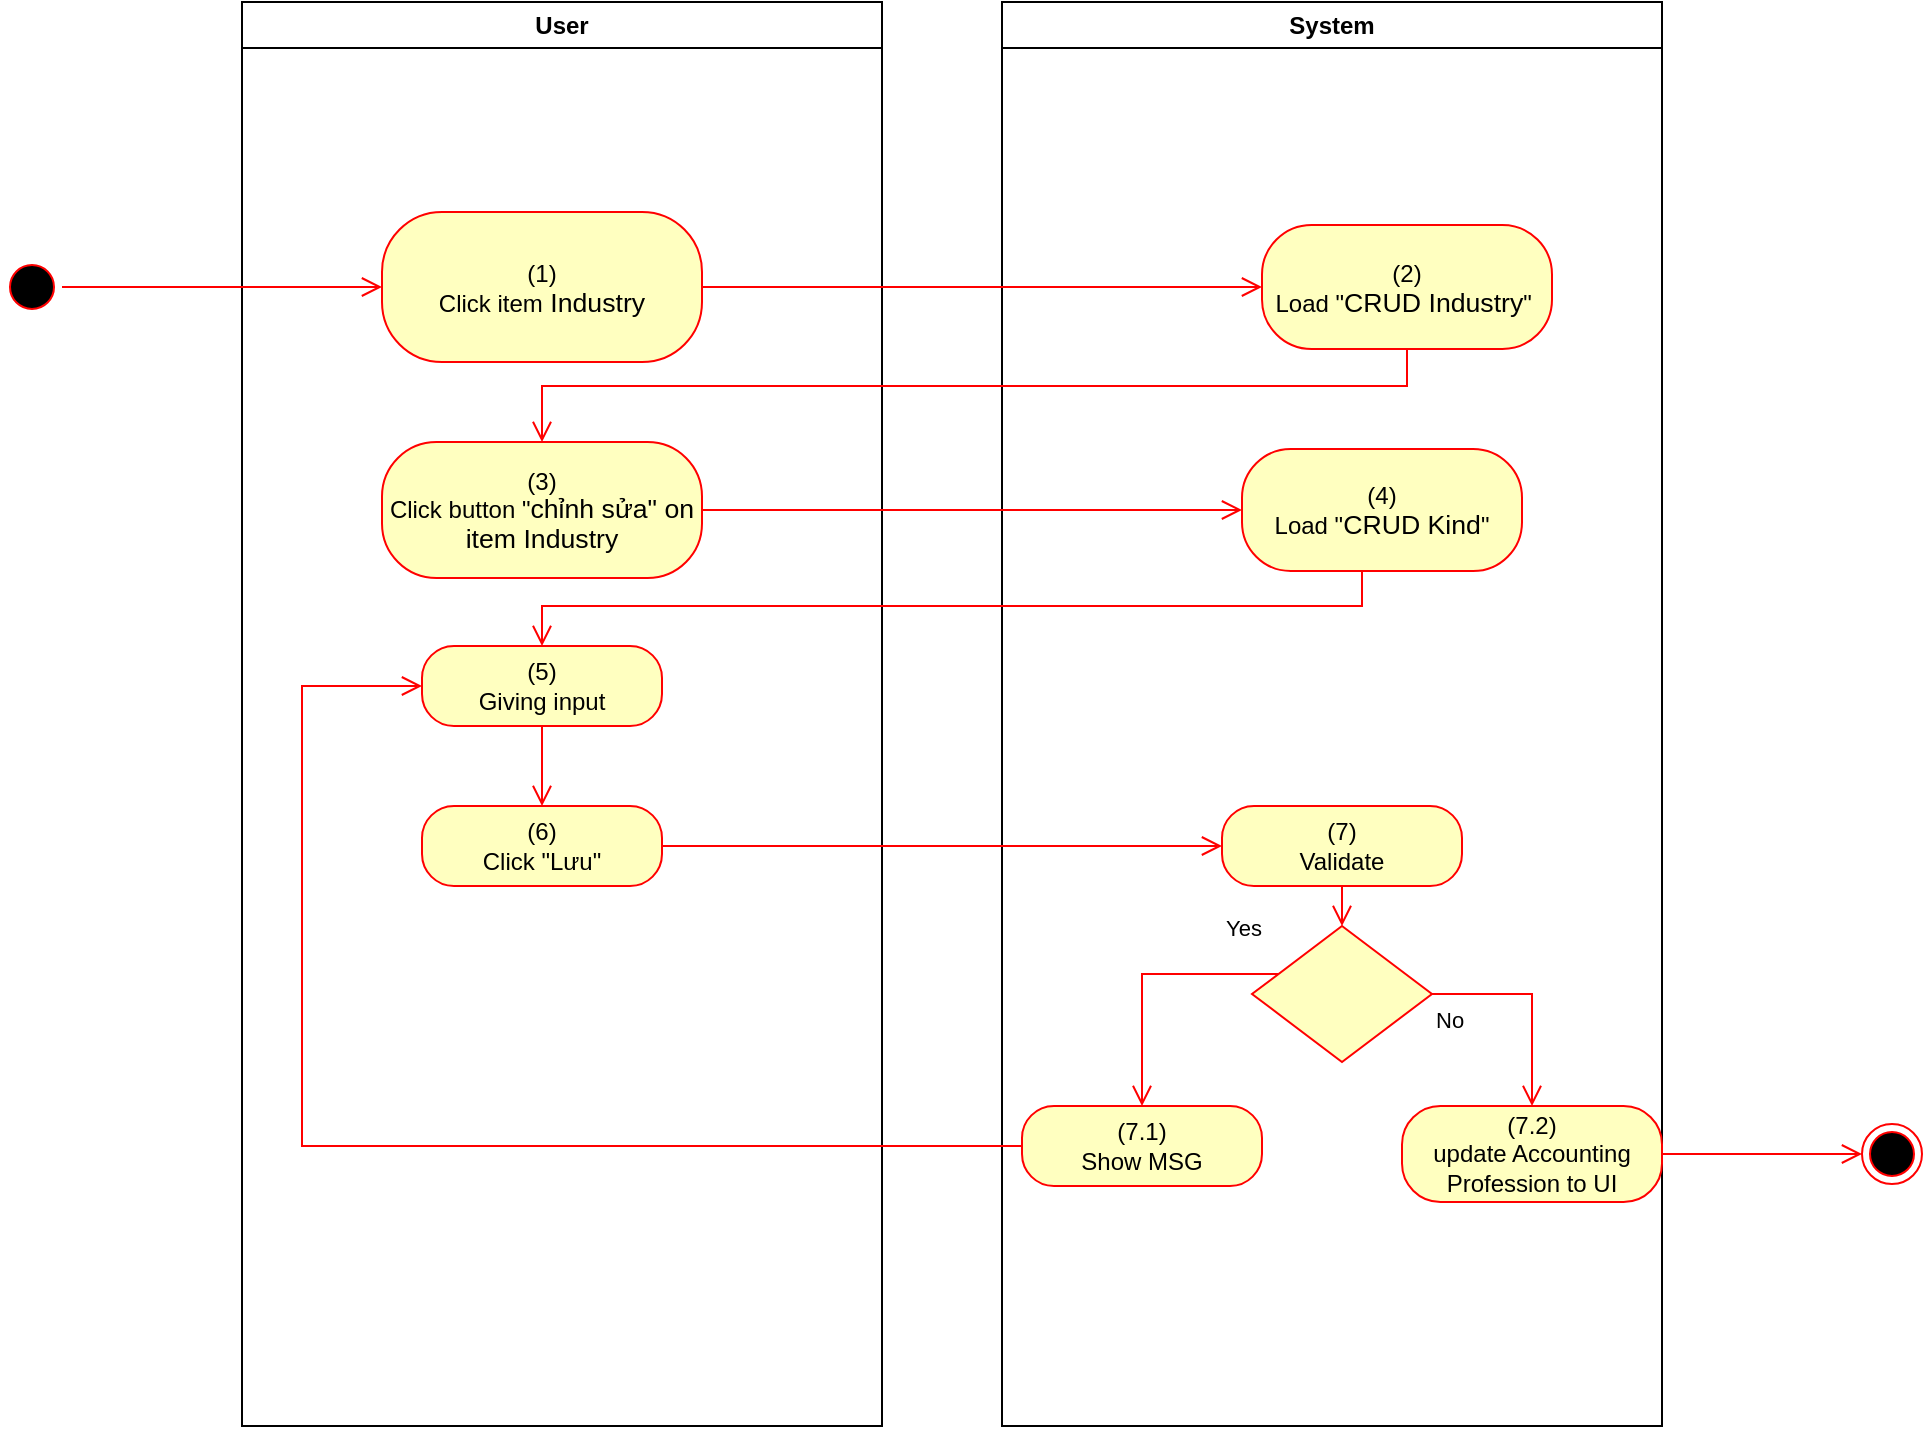 <mxfile version="15.4.0" type="device"><diagram id="ZgnOKo9_l5BH__zqPPdR" name="Page-1"><mxGraphModel dx="1086" dy="806" grid="1" gridSize="10" guides="1" tooltips="1" connect="1" arrows="1" fold="1" page="1" pageScale="1" pageWidth="850" pageHeight="1100" math="0" shadow="0"><root><mxCell id="0"/><mxCell id="1" parent="0"/><mxCell id="Rz1ofifbDQL4uKo3CSW6-1" value="User" style="swimlane;whiteSpace=wrap" vertex="1" parent="1"><mxGeometry x="140" y="128" width="320" height="712" as="geometry"><mxRectangle x="120" y="128" width="60" height="23" as="alternateBounds"/></mxGeometry></mxCell><mxCell id="Rz1ofifbDQL4uKo3CSW6-2" value="&lt;span&gt;(1)&lt;/span&gt;&lt;br style=&quot;padding: 0px ; margin: 0px&quot;&gt;&lt;span&gt;Click item&lt;/span&gt;&lt;span lang=&quot;EN-GB&quot; style=&quot;font-size: 10pt ; line-height: 107% ; font-family: &amp;#34;arial&amp;#34; , sans-serif&quot;&gt;&amp;nbsp;Industry&lt;/span&gt;" style="rounded=1;whiteSpace=wrap;html=1;arcSize=40;fontColor=#000000;fillColor=#ffffc0;strokeColor=#ff0000;" vertex="1" parent="Rz1ofifbDQL4uKo3CSW6-1"><mxGeometry x="70" y="105" width="160" height="75" as="geometry"/></mxCell><mxCell id="Rz1ofifbDQL4uKo3CSW6-3" value="(3)&lt;br&gt;Click button &quot;&lt;span lang=&quot;EN-GB&quot; style=&quot;font-size: 10.0pt ; line-height: 107% ; font-family: &amp;#34;arial&amp;#34; , sans-serif&quot;&gt;chỉnh sửa&quot; on item &lt;/span&gt;&lt;span lang=&quot;EN-GB&quot; style=&quot;line-height: 107% ; font-family: &amp;#34;arial&amp;#34; , sans-serif ; font-size: 13.333px&quot;&gt;Industry&lt;/span&gt;" style="rounded=1;whiteSpace=wrap;html=1;arcSize=40;fontColor=#000000;fillColor=#ffffc0;strokeColor=#ff0000;" vertex="1" parent="Rz1ofifbDQL4uKo3CSW6-1"><mxGeometry x="70" y="220" width="160" height="68" as="geometry"/></mxCell><mxCell id="Rz1ofifbDQL4uKo3CSW6-4" value="(6)&lt;br&gt;Click &quot;Lưu&quot;" style="rounded=1;whiteSpace=wrap;html=1;arcSize=40;fontColor=#000000;fillColor=#ffffc0;strokeColor=#ff0000;" vertex="1" parent="Rz1ofifbDQL4uKo3CSW6-1"><mxGeometry x="90" y="402" width="120" height="40" as="geometry"/></mxCell><mxCell id="Rz1ofifbDQL4uKo3CSW6-5" value="(5)&lt;br&gt;Giving input" style="rounded=1;whiteSpace=wrap;html=1;arcSize=40;fontColor=#000000;fillColor=#ffffc0;strokeColor=#ff0000;" vertex="1" parent="Rz1ofifbDQL4uKo3CSW6-1"><mxGeometry x="90" y="322" width="120" height="40" as="geometry"/></mxCell><mxCell id="Rz1ofifbDQL4uKo3CSW6-6" value="" style="edgeStyle=orthogonalEdgeStyle;html=1;verticalAlign=bottom;endArrow=open;endSize=8;strokeColor=#ff0000;rounded=0;entryX=0.5;entryY=0;entryDx=0;entryDy=0;" edge="1" parent="Rz1ofifbDQL4uKo3CSW6-1" source="Rz1ofifbDQL4uKo3CSW6-5" target="Rz1ofifbDQL4uKo3CSW6-4"><mxGeometry relative="1" as="geometry"><mxPoint x="330" y="402" as="targetPoint"/></mxGeometry></mxCell><mxCell id="Rz1ofifbDQL4uKo3CSW6-7" value="System" style="swimlane;whiteSpace=wrap;startSize=23;" vertex="1" parent="1"><mxGeometry x="520" y="128" width="330" height="712" as="geometry"/></mxCell><mxCell id="Rz1ofifbDQL4uKo3CSW6-8" value="(2)&lt;br&gt;Load &quot;&lt;span lang=&quot;EN-GB&quot; style=&quot;font-size: 10.0pt ; line-height: 107% ; font-family: &amp;#34;arial&amp;#34; , sans-serif&quot;&gt;CRUD Industry&lt;/span&gt;&quot;&amp;nbsp;" style="rounded=1;whiteSpace=wrap;html=1;arcSize=40;fontColor=#000000;fillColor=#ffffc0;strokeColor=#ff0000;" vertex="1" parent="Rz1ofifbDQL4uKo3CSW6-7"><mxGeometry x="130" y="111.5" width="145" height="62" as="geometry"/></mxCell><mxCell id="Rz1ofifbDQL4uKo3CSW6-9" value="(7)&lt;br&gt;Validate" style="rounded=1;whiteSpace=wrap;html=1;arcSize=40;fontColor=#000000;fillColor=#ffffc0;strokeColor=#ff0000;" vertex="1" parent="Rz1ofifbDQL4uKo3CSW6-7"><mxGeometry x="110" y="402" width="120" height="40" as="geometry"/></mxCell><mxCell id="Rz1ofifbDQL4uKo3CSW6-10" value="" style="edgeStyle=orthogonalEdgeStyle;html=1;verticalAlign=bottom;endArrow=open;endSize=8;strokeColor=#ff0000;rounded=0;entryX=0.5;entryY=0;entryDx=0;entryDy=0;" edge="1" parent="Rz1ofifbDQL4uKo3CSW6-7" source="Rz1ofifbDQL4uKo3CSW6-9" target="Rz1ofifbDQL4uKo3CSW6-11"><mxGeometry relative="1" as="geometry"><mxPoint x="165" y="442" as="targetPoint"/></mxGeometry></mxCell><mxCell id="Rz1ofifbDQL4uKo3CSW6-11" value="" style="rhombus;whiteSpace=wrap;html=1;fillColor=#ffffc0;strokeColor=#ff0000;" vertex="1" parent="Rz1ofifbDQL4uKo3CSW6-7"><mxGeometry x="125" y="462" width="90" height="68" as="geometry"/></mxCell><mxCell id="Rz1ofifbDQL4uKo3CSW6-12" value="No" style="edgeStyle=orthogonalEdgeStyle;html=1;align=left;verticalAlign=top;endArrow=open;endSize=8;strokeColor=#ff0000;rounded=0;exitX=1;exitY=0.5;exitDx=0;exitDy=0;" edge="1" parent="Rz1ofifbDQL4uKo3CSW6-7" source="Rz1ofifbDQL4uKo3CSW6-11" target="Rz1ofifbDQL4uKo3CSW6-13"><mxGeometry x="-1" relative="1" as="geometry"><mxPoint x="170" y="552" as="targetPoint"/></mxGeometry></mxCell><mxCell id="Rz1ofifbDQL4uKo3CSW6-13" value="(7.2)&lt;br&gt;update Accounting Profession to UI" style="rounded=1;whiteSpace=wrap;html=1;arcSize=40;fontColor=#000000;fillColor=#ffffc0;strokeColor=#ff0000;" vertex="1" parent="Rz1ofifbDQL4uKo3CSW6-7"><mxGeometry x="200" y="552" width="130" height="48" as="geometry"/></mxCell><mxCell id="Rz1ofifbDQL4uKo3CSW6-14" value="(7.1)&lt;br&gt;Show MSG" style="rounded=1;whiteSpace=wrap;html=1;arcSize=40;fontColor=#000000;fillColor=#ffffc0;strokeColor=#ff0000;" vertex="1" parent="Rz1ofifbDQL4uKo3CSW6-7"><mxGeometry x="10" y="552" width="120" height="40" as="geometry"/></mxCell><mxCell id="Rz1ofifbDQL4uKo3CSW6-15" value="Yes" style="edgeStyle=orthogonalEdgeStyle;html=1;align=left;verticalAlign=bottom;endArrow=open;endSize=8;strokeColor=#ff0000;rounded=0;entryX=0.5;entryY=0;entryDx=0;entryDy=0;" edge="1" parent="Rz1ofifbDQL4uKo3CSW6-7" source="Rz1ofifbDQL4uKo3CSW6-11" target="Rz1ofifbDQL4uKo3CSW6-14"><mxGeometry x="-0.579" y="-14" relative="1" as="geometry"><mxPoint x="70" y="552" as="targetPoint"/><Array as="points"><mxPoint x="70" y="486"/></Array><mxPoint as="offset"/></mxGeometry></mxCell><mxCell id="Rz1ofifbDQL4uKo3CSW6-16" value="(4)&lt;br&gt;Load &quot;&lt;span lang=&quot;EN-GB&quot; style=&quot;font-size: 10.0pt ; line-height: 107% ; font-family: &amp;#34;arial&amp;#34; , sans-serif&quot;&gt;CRUD Kind&lt;/span&gt;&quot;" style="rounded=1;whiteSpace=wrap;html=1;arcSize=40;fontColor=#000000;fillColor=#ffffc0;strokeColor=#ff0000;" vertex="1" parent="Rz1ofifbDQL4uKo3CSW6-7"><mxGeometry x="120" y="223.5" width="140" height="61" as="geometry"/></mxCell><mxCell id="Rz1ofifbDQL4uKo3CSW6-17" value="" style="ellipse;html=1;shape=startState;fillColor=#000000;strokeColor=#ff0000;" vertex="1" parent="1"><mxGeometry x="20" y="255.5" width="30" height="30" as="geometry"/></mxCell><mxCell id="Rz1ofifbDQL4uKo3CSW6-18" value="" style="edgeStyle=orthogonalEdgeStyle;html=1;verticalAlign=bottom;endArrow=open;endSize=8;strokeColor=#ff0000;rounded=0;entryX=0;entryY=0.5;entryDx=0;entryDy=0;" edge="1" parent="1" source="Rz1ofifbDQL4uKo3CSW6-17" target="Rz1ofifbDQL4uKo3CSW6-2"><mxGeometry relative="1" as="geometry"><mxPoint x="200" y="253" as="targetPoint"/></mxGeometry></mxCell><mxCell id="Rz1ofifbDQL4uKo3CSW6-19" value="" style="edgeStyle=orthogonalEdgeStyle;html=1;verticalAlign=bottom;endArrow=open;endSize=8;strokeColor=#ff0000;rounded=0;entryX=0;entryY=0.5;entryDx=0;entryDy=0;" edge="1" parent="1" source="Rz1ofifbDQL4uKo3CSW6-2" target="Rz1ofifbDQL4uKo3CSW6-8"><mxGeometry relative="1" as="geometry"><mxPoint x="600" y="271" as="targetPoint"/></mxGeometry></mxCell><mxCell id="Rz1ofifbDQL4uKo3CSW6-20" value="" style="edgeStyle=orthogonalEdgeStyle;html=1;verticalAlign=bottom;endArrow=open;endSize=8;strokeColor=#ff0000;rounded=0;entryX=0.5;entryY=0;entryDx=0;entryDy=0;" edge="1" parent="1" source="Rz1ofifbDQL4uKo3CSW6-8" target="Rz1ofifbDQL4uKo3CSW6-3"><mxGeometry relative="1" as="geometry"><mxPoint x="685" y="350" as="targetPoint"/><Array as="points"><mxPoint x="723" y="320"/><mxPoint x="290" y="320"/><mxPoint x="290" y="340"/></Array></mxGeometry></mxCell><mxCell id="Rz1ofifbDQL4uKo3CSW6-21" value="" style="edgeStyle=orthogonalEdgeStyle;html=1;verticalAlign=bottom;endArrow=open;endSize=8;strokeColor=#ff0000;rounded=0;entryX=0;entryY=0.5;entryDx=0;entryDy=0;" edge="1" parent="1" source="Rz1ofifbDQL4uKo3CSW6-4" target="Rz1ofifbDQL4uKo3CSW6-9"><mxGeometry relative="1" as="geometry"><mxPoint x="280" y="570" as="targetPoint"/></mxGeometry></mxCell><mxCell id="Rz1ofifbDQL4uKo3CSW6-22" value="" style="ellipse;html=1;shape=endState;fillColor=#000000;strokeColor=#ff0000;" vertex="1" parent="1"><mxGeometry x="950" y="689" width="30" height="30" as="geometry"/></mxCell><mxCell id="Rz1ofifbDQL4uKo3CSW6-23" value="" style="edgeStyle=orthogonalEdgeStyle;html=1;verticalAlign=bottom;endArrow=open;endSize=8;strokeColor=#ff0000;rounded=0;exitX=1;exitY=0.5;exitDx=0;exitDy=0;entryX=0;entryY=0.5;entryDx=0;entryDy=0;" edge="1" parent="1" source="Rz1ofifbDQL4uKo3CSW6-13" target="Rz1ofifbDQL4uKo3CSW6-22"><mxGeometry relative="1" as="geometry"><mxPoint x="820" y="760" as="targetPoint"/><mxPoint x="845" y="785" as="sourcePoint"/></mxGeometry></mxCell><mxCell id="Rz1ofifbDQL4uKo3CSW6-24" value="" style="edgeStyle=orthogonalEdgeStyle;html=1;verticalAlign=bottom;endArrow=open;endSize=8;strokeColor=#ff0000;rounded=0;entryX=0;entryY=0.5;entryDx=0;entryDy=0;" edge="1" parent="1" source="Rz1ofifbDQL4uKo3CSW6-14" target="Rz1ofifbDQL4uKo3CSW6-5"><mxGeometry relative="1" as="geometry"><mxPoint x="590" y="780" as="targetPoint"/><Array as="points"><mxPoint x="170" y="700"/><mxPoint x="170" y="470"/></Array></mxGeometry></mxCell><mxCell id="Rz1ofifbDQL4uKo3CSW6-25" value="" style="edgeStyle=orthogonalEdgeStyle;html=1;verticalAlign=bottom;endArrow=open;endSize=8;strokeColor=#ff0000;rounded=0;entryX=0;entryY=0.5;entryDx=0;entryDy=0;" edge="1" parent="1" source="Rz1ofifbDQL4uKo3CSW6-3" target="Rz1ofifbDQL4uKo3CSW6-16"><mxGeometry relative="1" as="geometry"><mxPoint x="280" y="463" as="targetPoint"/></mxGeometry></mxCell><mxCell id="Rz1ofifbDQL4uKo3CSW6-26" value="" style="edgeStyle=orthogonalEdgeStyle;html=1;verticalAlign=bottom;endArrow=open;endSize=8;strokeColor=#ff0000;rounded=0;entryX=0.5;entryY=0;entryDx=0;entryDy=0;" edge="1" parent="1" source="Rz1ofifbDQL4uKo3CSW6-16" target="Rz1ofifbDQL4uKo3CSW6-5"><mxGeometry relative="1" as="geometry"><mxPoint x="690" y="460" as="targetPoint"/><Array as="points"><mxPoint x="700" y="430"/><mxPoint x="290" y="430"/></Array></mxGeometry></mxCell></root></mxGraphModel></diagram></mxfile>